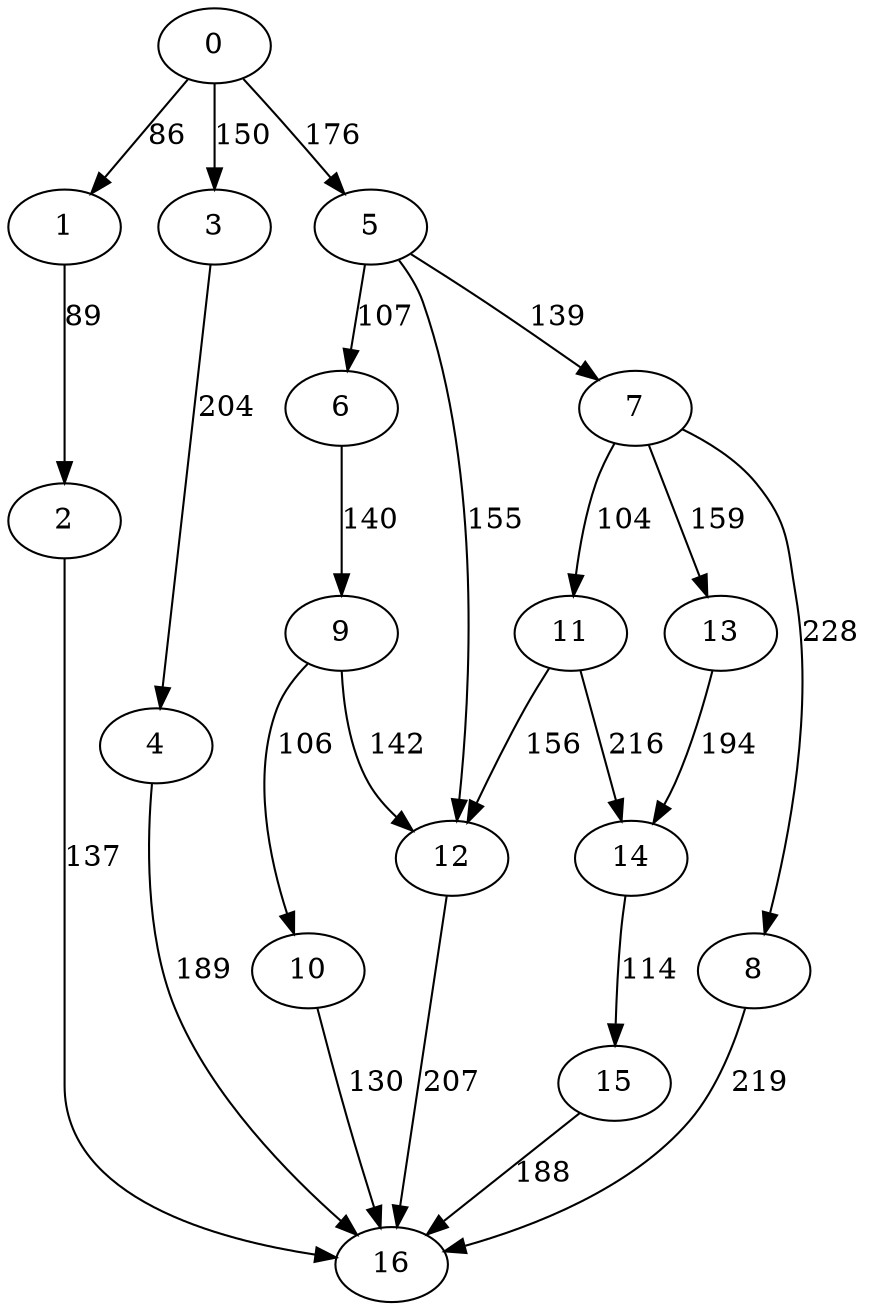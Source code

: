 digraph t20p6r7_16 {
0 -> 1 [ label = 86 ];
0 -> 3 [ label = 150 ];
0 -> 5 [ label = 176 ];
1 -> 2 [ label = 89 ];
2 -> 16 [ label = 137 ];
3 -> 4 [ label = 204 ];
4 -> 16 [ label = 189 ];
5 -> 6 [ label = 107 ];
5 -> 7 [ label = 139 ];
5 -> 12 [ label = 155 ];
6 -> 9 [ label = 140 ];
7 -> 8 [ label = 228 ];
7 -> 11 [ label = 104 ];
7 -> 13 [ label = 159 ];
8 -> 16 [ label = 219 ];
9 -> 10 [ label = 106 ];
9 -> 12 [ label = 142 ];
10 -> 16 [ label = 130 ];
11 -> 12 [ label = 156 ];
11 -> 14 [ label = 216 ];
12 -> 16 [ label = 207 ];
13 -> 14 [ label = 194 ];
14 -> 15 [ label = 114 ];
15 -> 16 [ label = 188 ];
 }

